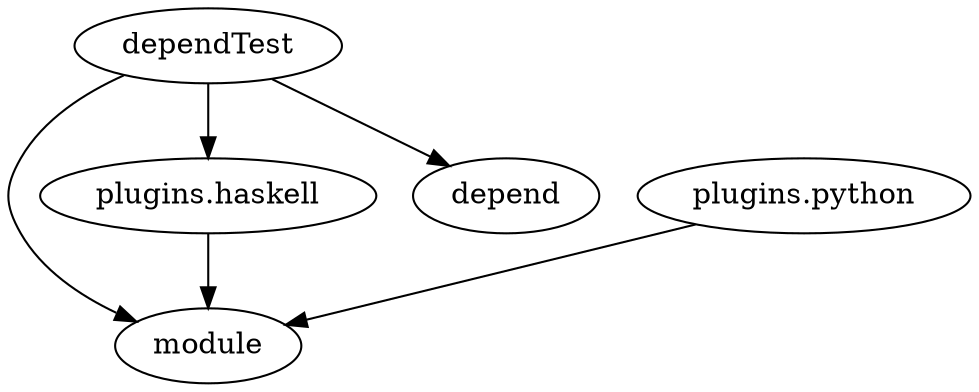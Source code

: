digraph {
	"dependTest.py" [label=dependTest]
		"dependTest.py" -> "module.py"
		"dependTest.py" -> "plugins/haskell.py"
		"dependTest.py" -> "depend.py"
	"plugins/haskell.py" [label="plugins.haskell"]
		"plugins/haskell.py" -> "module.py"
	"module.py" [label=module]
	"depend.py" [label=depend]
	"plugins/python.py" [label="plugins.python"]
		"plugins/python.py" -> "module.py"
}